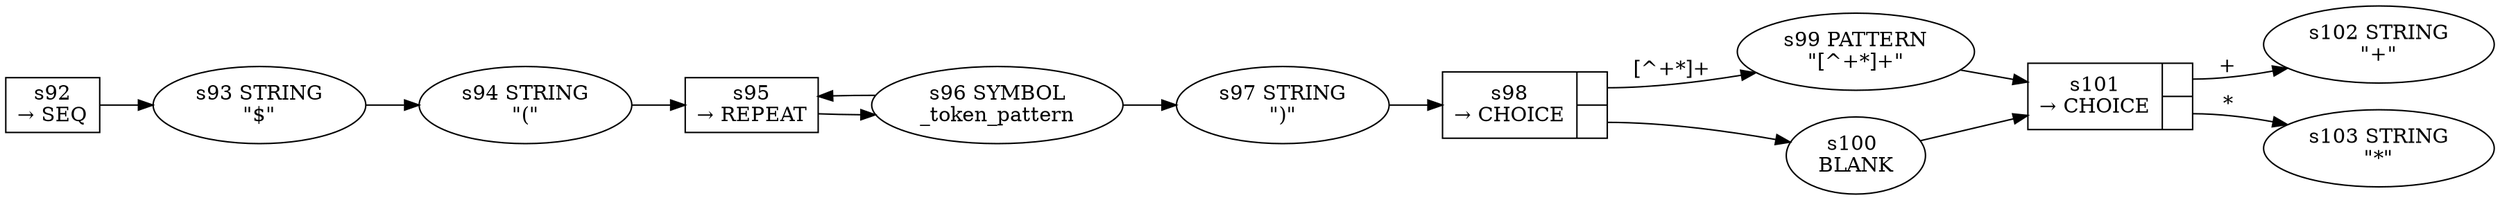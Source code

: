 
  digraph token_repetition_pattern {
  
    rankdir=LR;
  
    s92 [label="s92\n&rarr; SEQ", shape=record, fixedsize=false, peripheries=1];
  s93 [label="s93 STRING\n\"$\""];
  s92 -> s93 [];
  s94 [label="s94 STRING\n\"(\""];
  s93 -> s94 [];
  s95 [label="s95\n&rarr; REPEAT", shape=record, fixedsize=false, peripheries=1];
  s96 [label="s96 SYMBOL\n_token_pattern" href="rust-grammar.json._token_pattern.dot.svg"];
  s95 -> s96 [];
  s96 -> s95 [];
  s94 -> s95 [];
  s97 [label="s97 STRING\n\")\""];
  s96 -> s97 [];
  s98 [label="{s98\n&rarr; CHOICE|{<p0>|<p1>}}", shape=record, fixedsize=false, peripheries=1];
  s99 [label="s99 PATTERN\n\"[^+*]+\""];
  s98:p0 -> s99 [label="[^+*]+"];
  s100 [label="s100 \nBLANK"];
  s98:p1 -> s100 [label=""];
  s97 -> s98 [];
  s101 [label="{s101\n&rarr; CHOICE|{<p0>|<p1>}}", shape=record, fixedsize=false, peripheries=1];
  s102 [label="s102 STRING\n\"+\""];
  s101:p0 -> s102 [label="+"];
  s103 [label="s103 STRING\n\"*\""];
  s101:p1 -> s103 [label="*"];
  s99 -> s101 [];
  s100 -> s101 [];
  
  }
  